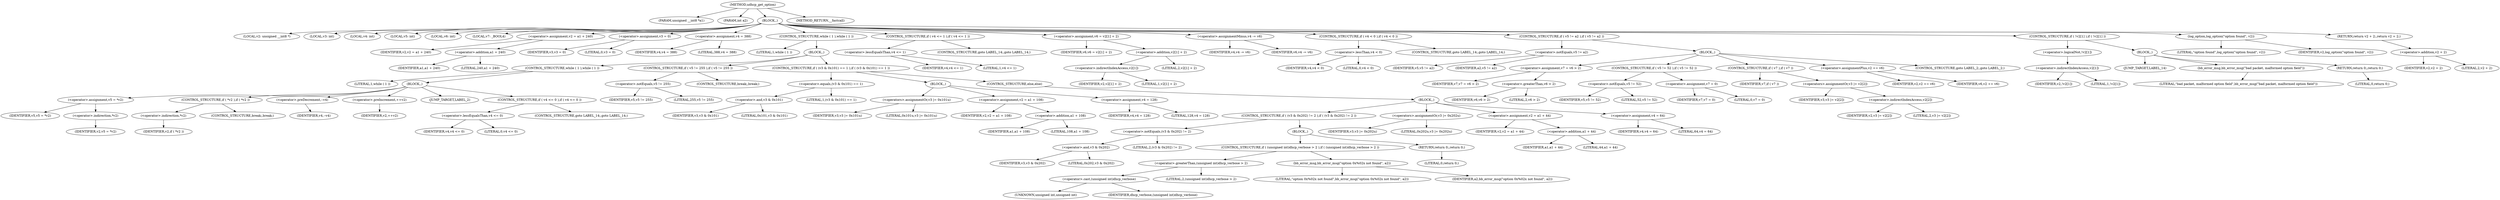 digraph udhcp_get_option {  
"1000107" [label = "(METHOD,udhcp_get_option)" ]
"1000108" [label = "(PARAM,unsigned __int8 *a1)" ]
"1000109" [label = "(PARAM,int a2)" ]
"1000110" [label = "(BLOCK,,)" ]
"1000111" [label = "(LOCAL,v2: unsigned __int8 *)" ]
"1000112" [label = "(LOCAL,v3: int)" ]
"1000113" [label = "(LOCAL,v4: int)" ]
"1000114" [label = "(LOCAL,v5: int)" ]
"1000115" [label = "(LOCAL,v6: int)" ]
"1000116" [label = "(LOCAL,v7: _BOOL4)" ]
"1000117" [label = "(<operator>.assignment,v2 = a1 + 240)" ]
"1000118" [label = "(IDENTIFIER,v2,v2 = a1 + 240)" ]
"1000119" [label = "(<operator>.addition,a1 + 240)" ]
"1000120" [label = "(IDENTIFIER,a1,a1 + 240)" ]
"1000121" [label = "(LITERAL,240,a1 + 240)" ]
"1000122" [label = "(<operator>.assignment,v3 = 0)" ]
"1000123" [label = "(IDENTIFIER,v3,v3 = 0)" ]
"1000124" [label = "(LITERAL,0,v3 = 0)" ]
"1000125" [label = "(<operator>.assignment,v4 = 388)" ]
"1000126" [label = "(IDENTIFIER,v4,v4 = 388)" ]
"1000127" [label = "(LITERAL,388,v4 = 388)" ]
"1000128" [label = "(CONTROL_STRUCTURE,while ( 1 ),while ( 1 ))" ]
"1000129" [label = "(LITERAL,1,while ( 1 ))" ]
"1000130" [label = "(BLOCK,,)" ]
"1000131" [label = "(CONTROL_STRUCTURE,while ( 1 ),while ( 1 ))" ]
"1000132" [label = "(LITERAL,1,while ( 1 ))" ]
"1000133" [label = "(BLOCK,,)" ]
"1000134" [label = "(<operator>.assignment,v5 = *v2)" ]
"1000135" [label = "(IDENTIFIER,v5,v5 = *v2)" ]
"1000136" [label = "(<operator>.indirection,*v2)" ]
"1000137" [label = "(IDENTIFIER,v2,v5 = *v2)" ]
"1000138" [label = "(CONTROL_STRUCTURE,if ( *v2 ),if ( *v2 ))" ]
"1000139" [label = "(<operator>.indirection,*v2)" ]
"1000140" [label = "(IDENTIFIER,v2,if ( *v2 ))" ]
"1000141" [label = "(CONTROL_STRUCTURE,break;,break;)" ]
"1000142" [label = "(<operator>.preDecrement,--v4)" ]
"1000143" [label = "(IDENTIFIER,v4,--v4)" ]
"1000144" [label = "(<operator>.preIncrement,++v2)" ]
"1000145" [label = "(IDENTIFIER,v2,++v2)" ]
"1000146" [label = "(JUMP_TARGET,LABEL_2)" ]
"1000147" [label = "(CONTROL_STRUCTURE,if ( v4 <= 0 ),if ( v4 <= 0 ))" ]
"1000148" [label = "(<operator>.lessEqualsThan,v4 <= 0)" ]
"1000149" [label = "(IDENTIFIER,v4,v4 <= 0)" ]
"1000150" [label = "(LITERAL,0,v4 <= 0)" ]
"1000151" [label = "(CONTROL_STRUCTURE,goto LABEL_14;,goto LABEL_14;)" ]
"1000152" [label = "(CONTROL_STRUCTURE,if ( v5 != 255 ),if ( v5 != 255 ))" ]
"1000153" [label = "(<operator>.notEquals,v5 != 255)" ]
"1000154" [label = "(IDENTIFIER,v5,v5 != 255)" ]
"1000155" [label = "(LITERAL,255,v5 != 255)" ]
"1000156" [label = "(CONTROL_STRUCTURE,break;,break;)" ]
"1000157" [label = "(CONTROL_STRUCTURE,if ( (v3 & 0x101) == 1 ),if ( (v3 & 0x101) == 1 ))" ]
"1000158" [label = "(<operator>.equals,(v3 & 0x101) == 1)" ]
"1000159" [label = "(<operator>.and,v3 & 0x101)" ]
"1000160" [label = "(IDENTIFIER,v3,v3 & 0x101)" ]
"1000161" [label = "(LITERAL,0x101,v3 & 0x101)" ]
"1000162" [label = "(LITERAL,1,(v3 & 0x101) == 1)" ]
"1000163" [label = "(BLOCK,,)" ]
"1000164" [label = "(<operators>.assignmentOr,v3 |= 0x101u)" ]
"1000165" [label = "(IDENTIFIER,v3,v3 |= 0x101u)" ]
"1000166" [label = "(LITERAL,0x101u,v3 |= 0x101u)" ]
"1000167" [label = "(<operator>.assignment,v2 = a1 + 108)" ]
"1000168" [label = "(IDENTIFIER,v2,v2 = a1 + 108)" ]
"1000169" [label = "(<operator>.addition,a1 + 108)" ]
"1000170" [label = "(IDENTIFIER,a1,a1 + 108)" ]
"1000171" [label = "(LITERAL,108,a1 + 108)" ]
"1000172" [label = "(<operator>.assignment,v4 = 128)" ]
"1000173" [label = "(IDENTIFIER,v4,v4 = 128)" ]
"1000174" [label = "(LITERAL,128,v4 = 128)" ]
"1000175" [label = "(CONTROL_STRUCTURE,else,else)" ]
"1000176" [label = "(BLOCK,,)" ]
"1000177" [label = "(CONTROL_STRUCTURE,if ( (v3 & 0x202) != 2 ),if ( (v3 & 0x202) != 2 ))" ]
"1000178" [label = "(<operator>.notEquals,(v3 & 0x202) != 2)" ]
"1000179" [label = "(<operator>.and,v3 & 0x202)" ]
"1000180" [label = "(IDENTIFIER,v3,v3 & 0x202)" ]
"1000181" [label = "(LITERAL,0x202,v3 & 0x202)" ]
"1000182" [label = "(LITERAL,2,(v3 & 0x202) != 2)" ]
"1000183" [label = "(BLOCK,,)" ]
"1000184" [label = "(CONTROL_STRUCTURE,if ( (unsigned int)dhcp_verbose > 2 ),if ( (unsigned int)dhcp_verbose > 2 ))" ]
"1000185" [label = "(<operator>.greaterThan,(unsigned int)dhcp_verbose > 2)" ]
"1000186" [label = "(<operator>.cast,(unsigned int)dhcp_verbose)" ]
"1000187" [label = "(UNKNOWN,unsigned int,unsigned int)" ]
"1000188" [label = "(IDENTIFIER,dhcp_verbose,(unsigned int)dhcp_verbose)" ]
"1000189" [label = "(LITERAL,2,(unsigned int)dhcp_verbose > 2)" ]
"1000190" [label = "(bb_error_msg,bb_error_msg(\"option 0x%02x not found\", a2))" ]
"1000191" [label = "(LITERAL,\"option 0x%02x not found\",bb_error_msg(\"option 0x%02x not found\", a2))" ]
"1000192" [label = "(IDENTIFIER,a2,bb_error_msg(\"option 0x%02x not found\", a2))" ]
"1000193" [label = "(RETURN,return 0;,return 0;)" ]
"1000194" [label = "(LITERAL,0,return 0;)" ]
"1000195" [label = "(<operators>.assignmentOr,v3 |= 0x202u)" ]
"1000196" [label = "(IDENTIFIER,v3,v3 |= 0x202u)" ]
"1000197" [label = "(LITERAL,0x202u,v3 |= 0x202u)" ]
"1000198" [label = "(<operator>.assignment,v2 = a1 + 44)" ]
"1000199" [label = "(IDENTIFIER,v2,v2 = a1 + 44)" ]
"1000200" [label = "(<operator>.addition,a1 + 44)" ]
"1000201" [label = "(IDENTIFIER,a1,a1 + 44)" ]
"1000202" [label = "(LITERAL,44,a1 + 44)" ]
"1000203" [label = "(<operator>.assignment,v4 = 64)" ]
"1000204" [label = "(IDENTIFIER,v4,v4 = 64)" ]
"1000205" [label = "(LITERAL,64,v4 = 64)" ]
"1000206" [label = "(CONTROL_STRUCTURE,if ( v4 <= 1 ),if ( v4 <= 1 ))" ]
"1000207" [label = "(<operator>.lessEqualsThan,v4 <= 1)" ]
"1000208" [label = "(IDENTIFIER,v4,v4 <= 1)" ]
"1000209" [label = "(LITERAL,1,v4 <= 1)" ]
"1000210" [label = "(CONTROL_STRUCTURE,goto LABEL_14;,goto LABEL_14;)" ]
"1000211" [label = "(<operator>.assignment,v6 = v2[1] + 2)" ]
"1000212" [label = "(IDENTIFIER,v6,v6 = v2[1] + 2)" ]
"1000213" [label = "(<operator>.addition,v2[1] + 2)" ]
"1000214" [label = "(<operator>.indirectIndexAccess,v2[1])" ]
"1000215" [label = "(IDENTIFIER,v2,v2[1] + 2)" ]
"1000216" [label = "(LITERAL,1,v2[1] + 2)" ]
"1000217" [label = "(LITERAL,2,v2[1] + 2)" ]
"1000218" [label = "(<operator>.assignmentMinus,v4 -= v6)" ]
"1000219" [label = "(IDENTIFIER,v4,v4 -= v6)" ]
"1000220" [label = "(IDENTIFIER,v6,v4 -= v6)" ]
"1000221" [label = "(CONTROL_STRUCTURE,if ( v4 < 0 ),if ( v4 < 0 ))" ]
"1000222" [label = "(<operator>.lessThan,v4 < 0)" ]
"1000223" [label = "(IDENTIFIER,v4,v4 < 0)" ]
"1000224" [label = "(LITERAL,0,v4 < 0)" ]
"1000225" [label = "(CONTROL_STRUCTURE,goto LABEL_14;,goto LABEL_14;)" ]
"1000226" [label = "(CONTROL_STRUCTURE,if ( v5 != a2 ),if ( v5 != a2 ))" ]
"1000227" [label = "(<operator>.notEquals,v5 != a2)" ]
"1000228" [label = "(IDENTIFIER,v5,v5 != a2)" ]
"1000229" [label = "(IDENTIFIER,a2,v5 != a2)" ]
"1000230" [label = "(BLOCK,,)" ]
"1000231" [label = "(<operator>.assignment,v7 = v6 > 2)" ]
"1000232" [label = "(IDENTIFIER,v7,v7 = v6 > 2)" ]
"1000233" [label = "(<operator>.greaterThan,v6 > 2)" ]
"1000234" [label = "(IDENTIFIER,v6,v6 > 2)" ]
"1000235" [label = "(LITERAL,2,v6 > 2)" ]
"1000236" [label = "(CONTROL_STRUCTURE,if ( v5 != 52 ),if ( v5 != 52 ))" ]
"1000237" [label = "(<operator>.notEquals,v5 != 52)" ]
"1000238" [label = "(IDENTIFIER,v5,v5 != 52)" ]
"1000239" [label = "(LITERAL,52,v5 != 52)" ]
"1000240" [label = "(<operator>.assignment,v7 = 0)" ]
"1000241" [label = "(IDENTIFIER,v7,v7 = 0)" ]
"1000242" [label = "(LITERAL,0,v7 = 0)" ]
"1000243" [label = "(CONTROL_STRUCTURE,if ( v7 ),if ( v7 ))" ]
"1000244" [label = "(IDENTIFIER,v7,if ( v7 ))" ]
"1000245" [label = "(<operators>.assignmentOr,v3 |= v2[2])" ]
"1000246" [label = "(IDENTIFIER,v3,v3 |= v2[2])" ]
"1000247" [label = "(<operator>.indirectIndexAccess,v2[2])" ]
"1000248" [label = "(IDENTIFIER,v2,v3 |= v2[2])" ]
"1000249" [label = "(LITERAL,2,v3 |= v2[2])" ]
"1000250" [label = "(<operator>.assignmentPlus,v2 += v6)" ]
"1000251" [label = "(IDENTIFIER,v2,v2 += v6)" ]
"1000252" [label = "(IDENTIFIER,v6,v2 += v6)" ]
"1000253" [label = "(CONTROL_STRUCTURE,goto LABEL_2;,goto LABEL_2;)" ]
"1000254" [label = "(CONTROL_STRUCTURE,if ( !v2[1] ),if ( !v2[1] ))" ]
"1000255" [label = "(<operator>.logicalNot,!v2[1])" ]
"1000256" [label = "(<operator>.indirectIndexAccess,v2[1])" ]
"1000257" [label = "(IDENTIFIER,v2,!v2[1])" ]
"1000258" [label = "(LITERAL,1,!v2[1])" ]
"1000259" [label = "(BLOCK,,)" ]
"1000260" [label = "(JUMP_TARGET,LABEL_14)" ]
"1000261" [label = "(bb_error_msg,bb_error_msg(\"bad packet, malformed option field\"))" ]
"1000262" [label = "(LITERAL,\"bad packet, malformed option field\",bb_error_msg(\"bad packet, malformed option field\"))" ]
"1000263" [label = "(RETURN,return 0;,return 0;)" ]
"1000264" [label = "(LITERAL,0,return 0;)" ]
"1000265" [label = "(log_option,log_option(\"option found\", v2))" ]
"1000266" [label = "(LITERAL,\"option found\",log_option(\"option found\", v2))" ]
"1000267" [label = "(IDENTIFIER,v2,log_option(\"option found\", v2))" ]
"1000268" [label = "(RETURN,return v2 + 2;,return v2 + 2;)" ]
"1000269" [label = "(<operator>.addition,v2 + 2)" ]
"1000270" [label = "(IDENTIFIER,v2,v2 + 2)" ]
"1000271" [label = "(LITERAL,2,v2 + 2)" ]
"1000272" [label = "(METHOD_RETURN,__fastcall)" ]
  "1000107" -> "1000108" 
  "1000107" -> "1000109" 
  "1000107" -> "1000110" 
  "1000107" -> "1000272" 
  "1000110" -> "1000111" 
  "1000110" -> "1000112" 
  "1000110" -> "1000113" 
  "1000110" -> "1000114" 
  "1000110" -> "1000115" 
  "1000110" -> "1000116" 
  "1000110" -> "1000117" 
  "1000110" -> "1000122" 
  "1000110" -> "1000125" 
  "1000110" -> "1000128" 
  "1000110" -> "1000206" 
  "1000110" -> "1000211" 
  "1000110" -> "1000218" 
  "1000110" -> "1000221" 
  "1000110" -> "1000226" 
  "1000110" -> "1000254" 
  "1000110" -> "1000265" 
  "1000110" -> "1000268" 
  "1000117" -> "1000118" 
  "1000117" -> "1000119" 
  "1000119" -> "1000120" 
  "1000119" -> "1000121" 
  "1000122" -> "1000123" 
  "1000122" -> "1000124" 
  "1000125" -> "1000126" 
  "1000125" -> "1000127" 
  "1000128" -> "1000129" 
  "1000128" -> "1000130" 
  "1000130" -> "1000131" 
  "1000130" -> "1000152" 
  "1000130" -> "1000157" 
  "1000131" -> "1000132" 
  "1000131" -> "1000133" 
  "1000133" -> "1000134" 
  "1000133" -> "1000138" 
  "1000133" -> "1000142" 
  "1000133" -> "1000144" 
  "1000133" -> "1000146" 
  "1000133" -> "1000147" 
  "1000134" -> "1000135" 
  "1000134" -> "1000136" 
  "1000136" -> "1000137" 
  "1000138" -> "1000139" 
  "1000138" -> "1000141" 
  "1000139" -> "1000140" 
  "1000142" -> "1000143" 
  "1000144" -> "1000145" 
  "1000147" -> "1000148" 
  "1000147" -> "1000151" 
  "1000148" -> "1000149" 
  "1000148" -> "1000150" 
  "1000152" -> "1000153" 
  "1000152" -> "1000156" 
  "1000153" -> "1000154" 
  "1000153" -> "1000155" 
  "1000157" -> "1000158" 
  "1000157" -> "1000163" 
  "1000157" -> "1000175" 
  "1000158" -> "1000159" 
  "1000158" -> "1000162" 
  "1000159" -> "1000160" 
  "1000159" -> "1000161" 
  "1000163" -> "1000164" 
  "1000163" -> "1000167" 
  "1000163" -> "1000172" 
  "1000164" -> "1000165" 
  "1000164" -> "1000166" 
  "1000167" -> "1000168" 
  "1000167" -> "1000169" 
  "1000169" -> "1000170" 
  "1000169" -> "1000171" 
  "1000172" -> "1000173" 
  "1000172" -> "1000174" 
  "1000175" -> "1000176" 
  "1000176" -> "1000177" 
  "1000176" -> "1000195" 
  "1000176" -> "1000198" 
  "1000176" -> "1000203" 
  "1000177" -> "1000178" 
  "1000177" -> "1000183" 
  "1000178" -> "1000179" 
  "1000178" -> "1000182" 
  "1000179" -> "1000180" 
  "1000179" -> "1000181" 
  "1000183" -> "1000184" 
  "1000183" -> "1000193" 
  "1000184" -> "1000185" 
  "1000184" -> "1000190" 
  "1000185" -> "1000186" 
  "1000185" -> "1000189" 
  "1000186" -> "1000187" 
  "1000186" -> "1000188" 
  "1000190" -> "1000191" 
  "1000190" -> "1000192" 
  "1000193" -> "1000194" 
  "1000195" -> "1000196" 
  "1000195" -> "1000197" 
  "1000198" -> "1000199" 
  "1000198" -> "1000200" 
  "1000200" -> "1000201" 
  "1000200" -> "1000202" 
  "1000203" -> "1000204" 
  "1000203" -> "1000205" 
  "1000206" -> "1000207" 
  "1000206" -> "1000210" 
  "1000207" -> "1000208" 
  "1000207" -> "1000209" 
  "1000211" -> "1000212" 
  "1000211" -> "1000213" 
  "1000213" -> "1000214" 
  "1000213" -> "1000217" 
  "1000214" -> "1000215" 
  "1000214" -> "1000216" 
  "1000218" -> "1000219" 
  "1000218" -> "1000220" 
  "1000221" -> "1000222" 
  "1000221" -> "1000225" 
  "1000222" -> "1000223" 
  "1000222" -> "1000224" 
  "1000226" -> "1000227" 
  "1000226" -> "1000230" 
  "1000227" -> "1000228" 
  "1000227" -> "1000229" 
  "1000230" -> "1000231" 
  "1000230" -> "1000236" 
  "1000230" -> "1000243" 
  "1000230" -> "1000250" 
  "1000230" -> "1000253" 
  "1000231" -> "1000232" 
  "1000231" -> "1000233" 
  "1000233" -> "1000234" 
  "1000233" -> "1000235" 
  "1000236" -> "1000237" 
  "1000236" -> "1000240" 
  "1000237" -> "1000238" 
  "1000237" -> "1000239" 
  "1000240" -> "1000241" 
  "1000240" -> "1000242" 
  "1000243" -> "1000244" 
  "1000243" -> "1000245" 
  "1000245" -> "1000246" 
  "1000245" -> "1000247" 
  "1000247" -> "1000248" 
  "1000247" -> "1000249" 
  "1000250" -> "1000251" 
  "1000250" -> "1000252" 
  "1000254" -> "1000255" 
  "1000254" -> "1000259" 
  "1000255" -> "1000256" 
  "1000256" -> "1000257" 
  "1000256" -> "1000258" 
  "1000259" -> "1000260" 
  "1000259" -> "1000261" 
  "1000259" -> "1000263" 
  "1000261" -> "1000262" 
  "1000263" -> "1000264" 
  "1000265" -> "1000266" 
  "1000265" -> "1000267" 
  "1000268" -> "1000269" 
  "1000269" -> "1000270" 
  "1000269" -> "1000271" 
}
